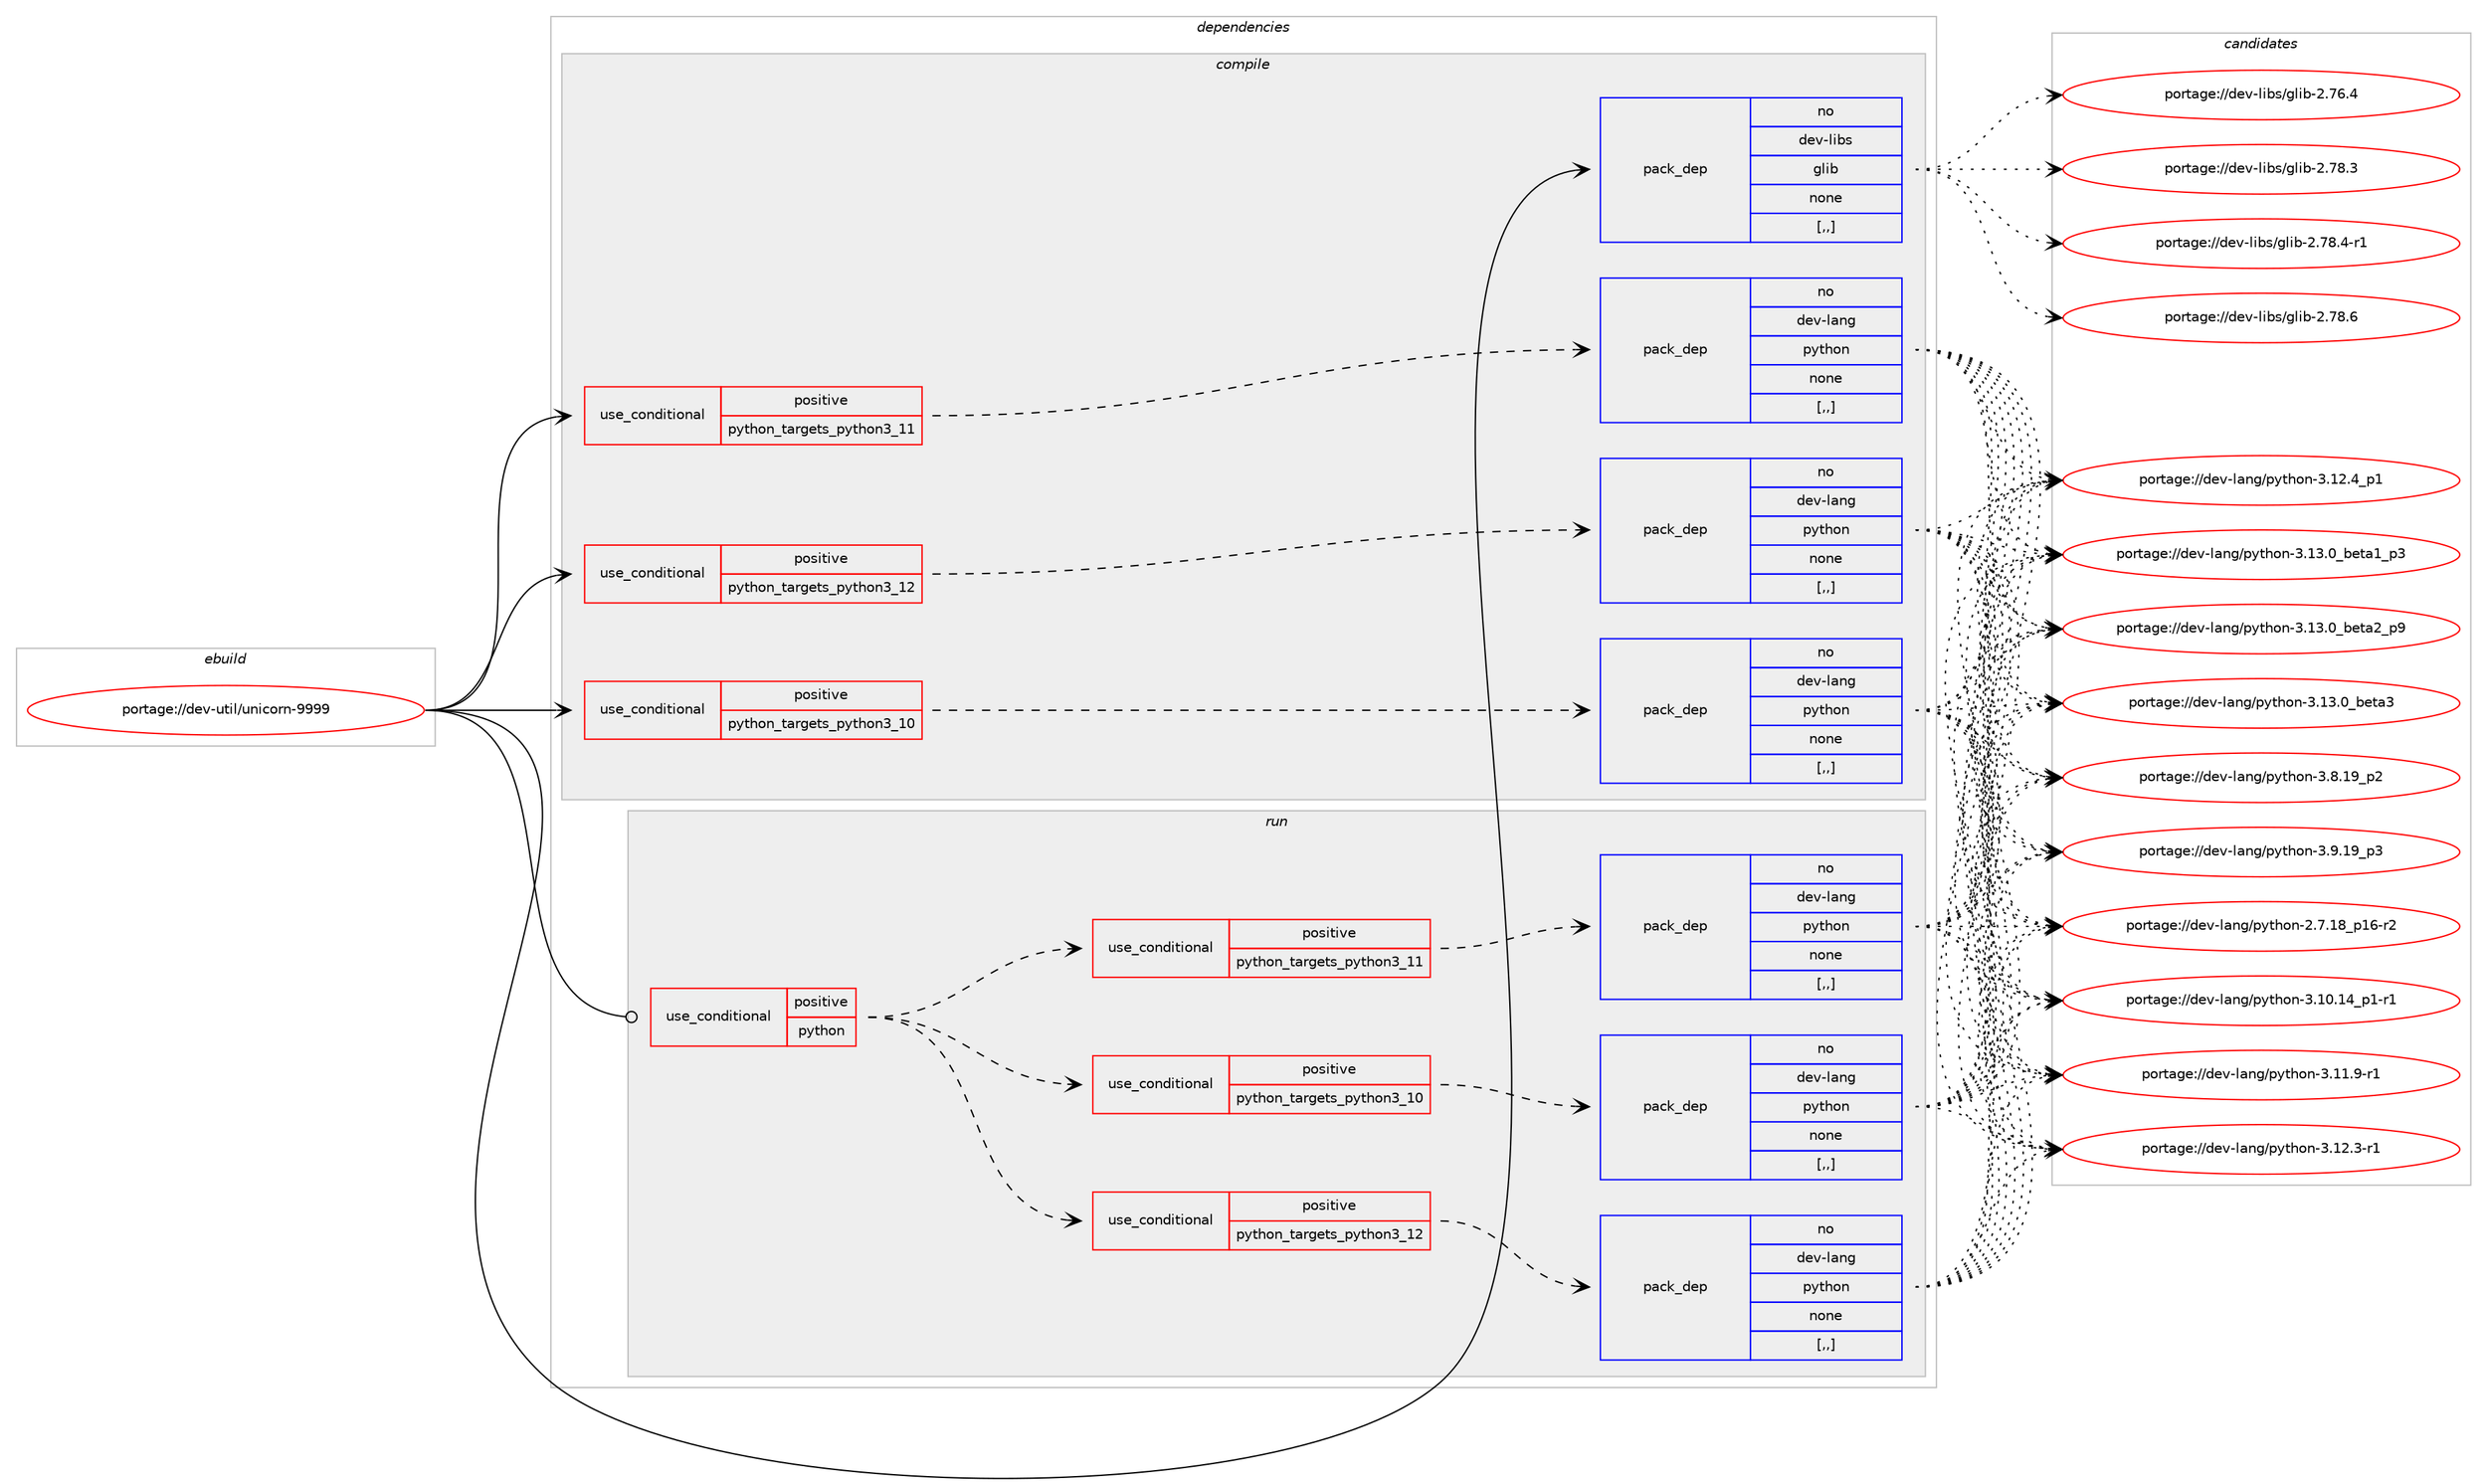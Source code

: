 digraph prolog {

# *************
# Graph options
# *************

newrank=true;
concentrate=true;
compound=true;
graph [rankdir=LR,fontname=Helvetica,fontsize=10,ranksep=1.5];#, ranksep=2.5, nodesep=0.2];
edge  [arrowhead=vee];
node  [fontname=Helvetica,fontsize=10];

# **********
# The ebuild
# **********

subgraph cluster_leftcol {
color=gray;
rank=same;
label=<<i>ebuild</i>>;
id [label="portage://dev-util/unicorn-9999", color=red, width=4, href="../dev-util/unicorn-9999.svg"];
}

# ****************
# The dependencies
# ****************

subgraph cluster_midcol {
color=gray;
label=<<i>dependencies</i>>;
subgraph cluster_compile {
fillcolor="#eeeeee";
style=filled;
label=<<i>compile</i>>;
subgraph cond60444 {
dependency215625 [label=<<TABLE BORDER="0" CELLBORDER="1" CELLSPACING="0" CELLPADDING="4"><TR><TD ROWSPAN="3" CELLPADDING="10">use_conditional</TD></TR><TR><TD>positive</TD></TR><TR><TD>python_targets_python3_10</TD></TR></TABLE>>, shape=none, color=red];
subgraph pack153750 {
dependency215626 [label=<<TABLE BORDER="0" CELLBORDER="1" CELLSPACING="0" CELLPADDING="4" WIDTH="220"><TR><TD ROWSPAN="6" CELLPADDING="30">pack_dep</TD></TR><TR><TD WIDTH="110">no</TD></TR><TR><TD>dev-lang</TD></TR><TR><TD>python</TD></TR><TR><TD>none</TD></TR><TR><TD>[,,]</TD></TR></TABLE>>, shape=none, color=blue];
}
dependency215625:e -> dependency215626:w [weight=20,style="dashed",arrowhead="vee"];
}
id:e -> dependency215625:w [weight=20,style="solid",arrowhead="vee"];
subgraph cond60445 {
dependency215627 [label=<<TABLE BORDER="0" CELLBORDER="1" CELLSPACING="0" CELLPADDING="4"><TR><TD ROWSPAN="3" CELLPADDING="10">use_conditional</TD></TR><TR><TD>positive</TD></TR><TR><TD>python_targets_python3_11</TD></TR></TABLE>>, shape=none, color=red];
subgraph pack153751 {
dependency215628 [label=<<TABLE BORDER="0" CELLBORDER="1" CELLSPACING="0" CELLPADDING="4" WIDTH="220"><TR><TD ROWSPAN="6" CELLPADDING="30">pack_dep</TD></TR><TR><TD WIDTH="110">no</TD></TR><TR><TD>dev-lang</TD></TR><TR><TD>python</TD></TR><TR><TD>none</TD></TR><TR><TD>[,,]</TD></TR></TABLE>>, shape=none, color=blue];
}
dependency215627:e -> dependency215628:w [weight=20,style="dashed",arrowhead="vee"];
}
id:e -> dependency215627:w [weight=20,style="solid",arrowhead="vee"];
subgraph cond60446 {
dependency215629 [label=<<TABLE BORDER="0" CELLBORDER="1" CELLSPACING="0" CELLPADDING="4"><TR><TD ROWSPAN="3" CELLPADDING="10">use_conditional</TD></TR><TR><TD>positive</TD></TR><TR><TD>python_targets_python3_12</TD></TR></TABLE>>, shape=none, color=red];
subgraph pack153752 {
dependency215630 [label=<<TABLE BORDER="0" CELLBORDER="1" CELLSPACING="0" CELLPADDING="4" WIDTH="220"><TR><TD ROWSPAN="6" CELLPADDING="30">pack_dep</TD></TR><TR><TD WIDTH="110">no</TD></TR><TR><TD>dev-lang</TD></TR><TR><TD>python</TD></TR><TR><TD>none</TD></TR><TR><TD>[,,]</TD></TR></TABLE>>, shape=none, color=blue];
}
dependency215629:e -> dependency215630:w [weight=20,style="dashed",arrowhead="vee"];
}
id:e -> dependency215629:w [weight=20,style="solid",arrowhead="vee"];
subgraph pack153753 {
dependency215631 [label=<<TABLE BORDER="0" CELLBORDER="1" CELLSPACING="0" CELLPADDING="4" WIDTH="220"><TR><TD ROWSPAN="6" CELLPADDING="30">pack_dep</TD></TR><TR><TD WIDTH="110">no</TD></TR><TR><TD>dev-libs</TD></TR><TR><TD>glib</TD></TR><TR><TD>none</TD></TR><TR><TD>[,,]</TD></TR></TABLE>>, shape=none, color=blue];
}
id:e -> dependency215631:w [weight=20,style="solid",arrowhead="vee"];
}
subgraph cluster_compileandrun {
fillcolor="#eeeeee";
style=filled;
label=<<i>compile and run</i>>;
}
subgraph cluster_run {
fillcolor="#eeeeee";
style=filled;
label=<<i>run</i>>;
subgraph cond60447 {
dependency215632 [label=<<TABLE BORDER="0" CELLBORDER="1" CELLSPACING="0" CELLPADDING="4"><TR><TD ROWSPAN="3" CELLPADDING="10">use_conditional</TD></TR><TR><TD>positive</TD></TR><TR><TD>python</TD></TR></TABLE>>, shape=none, color=red];
subgraph cond60448 {
dependency215633 [label=<<TABLE BORDER="0" CELLBORDER="1" CELLSPACING="0" CELLPADDING="4"><TR><TD ROWSPAN="3" CELLPADDING="10">use_conditional</TD></TR><TR><TD>positive</TD></TR><TR><TD>python_targets_python3_10</TD></TR></TABLE>>, shape=none, color=red];
subgraph pack153754 {
dependency215634 [label=<<TABLE BORDER="0" CELLBORDER="1" CELLSPACING="0" CELLPADDING="4" WIDTH="220"><TR><TD ROWSPAN="6" CELLPADDING="30">pack_dep</TD></TR><TR><TD WIDTH="110">no</TD></TR><TR><TD>dev-lang</TD></TR><TR><TD>python</TD></TR><TR><TD>none</TD></TR><TR><TD>[,,]</TD></TR></TABLE>>, shape=none, color=blue];
}
dependency215633:e -> dependency215634:w [weight=20,style="dashed",arrowhead="vee"];
}
dependency215632:e -> dependency215633:w [weight=20,style="dashed",arrowhead="vee"];
subgraph cond60449 {
dependency215635 [label=<<TABLE BORDER="0" CELLBORDER="1" CELLSPACING="0" CELLPADDING="4"><TR><TD ROWSPAN="3" CELLPADDING="10">use_conditional</TD></TR><TR><TD>positive</TD></TR><TR><TD>python_targets_python3_11</TD></TR></TABLE>>, shape=none, color=red];
subgraph pack153755 {
dependency215636 [label=<<TABLE BORDER="0" CELLBORDER="1" CELLSPACING="0" CELLPADDING="4" WIDTH="220"><TR><TD ROWSPAN="6" CELLPADDING="30">pack_dep</TD></TR><TR><TD WIDTH="110">no</TD></TR><TR><TD>dev-lang</TD></TR><TR><TD>python</TD></TR><TR><TD>none</TD></TR><TR><TD>[,,]</TD></TR></TABLE>>, shape=none, color=blue];
}
dependency215635:e -> dependency215636:w [weight=20,style="dashed",arrowhead="vee"];
}
dependency215632:e -> dependency215635:w [weight=20,style="dashed",arrowhead="vee"];
subgraph cond60450 {
dependency215637 [label=<<TABLE BORDER="0" CELLBORDER="1" CELLSPACING="0" CELLPADDING="4"><TR><TD ROWSPAN="3" CELLPADDING="10">use_conditional</TD></TR><TR><TD>positive</TD></TR><TR><TD>python_targets_python3_12</TD></TR></TABLE>>, shape=none, color=red];
subgraph pack153756 {
dependency215638 [label=<<TABLE BORDER="0" CELLBORDER="1" CELLSPACING="0" CELLPADDING="4" WIDTH="220"><TR><TD ROWSPAN="6" CELLPADDING="30">pack_dep</TD></TR><TR><TD WIDTH="110">no</TD></TR><TR><TD>dev-lang</TD></TR><TR><TD>python</TD></TR><TR><TD>none</TD></TR><TR><TD>[,,]</TD></TR></TABLE>>, shape=none, color=blue];
}
dependency215637:e -> dependency215638:w [weight=20,style="dashed",arrowhead="vee"];
}
dependency215632:e -> dependency215637:w [weight=20,style="dashed",arrowhead="vee"];
}
id:e -> dependency215632:w [weight=20,style="solid",arrowhead="odot"];
}
}

# **************
# The candidates
# **************

subgraph cluster_choices {
rank=same;
color=gray;
label=<<i>candidates</i>>;

subgraph choice153750 {
color=black;
nodesep=1;
choice100101118451089711010347112121116104111110455046554649569511249544511450 [label="portage://dev-lang/python-2.7.18_p16-r2", color=red, width=4,href="../dev-lang/python-2.7.18_p16-r2.svg"];
choice100101118451089711010347112121116104111110455146494846495295112494511449 [label="portage://dev-lang/python-3.10.14_p1-r1", color=red, width=4,href="../dev-lang/python-3.10.14_p1-r1.svg"];
choice100101118451089711010347112121116104111110455146494946574511449 [label="portage://dev-lang/python-3.11.9-r1", color=red, width=4,href="../dev-lang/python-3.11.9-r1.svg"];
choice100101118451089711010347112121116104111110455146495046514511449 [label="portage://dev-lang/python-3.12.3-r1", color=red, width=4,href="../dev-lang/python-3.12.3-r1.svg"];
choice100101118451089711010347112121116104111110455146495046529511249 [label="portage://dev-lang/python-3.12.4_p1", color=red, width=4,href="../dev-lang/python-3.12.4_p1.svg"];
choice10010111845108971101034711212111610411111045514649514648959810111697499511251 [label="portage://dev-lang/python-3.13.0_beta1_p3", color=red, width=4,href="../dev-lang/python-3.13.0_beta1_p3.svg"];
choice10010111845108971101034711212111610411111045514649514648959810111697509511257 [label="portage://dev-lang/python-3.13.0_beta2_p9", color=red, width=4,href="../dev-lang/python-3.13.0_beta2_p9.svg"];
choice1001011184510897110103471121211161041111104551464951464895981011169751 [label="portage://dev-lang/python-3.13.0_beta3", color=red, width=4,href="../dev-lang/python-3.13.0_beta3.svg"];
choice100101118451089711010347112121116104111110455146564649579511250 [label="portage://dev-lang/python-3.8.19_p2", color=red, width=4,href="../dev-lang/python-3.8.19_p2.svg"];
choice100101118451089711010347112121116104111110455146574649579511251 [label="portage://dev-lang/python-3.9.19_p3", color=red, width=4,href="../dev-lang/python-3.9.19_p3.svg"];
dependency215626:e -> choice100101118451089711010347112121116104111110455046554649569511249544511450:w [style=dotted,weight="100"];
dependency215626:e -> choice100101118451089711010347112121116104111110455146494846495295112494511449:w [style=dotted,weight="100"];
dependency215626:e -> choice100101118451089711010347112121116104111110455146494946574511449:w [style=dotted,weight="100"];
dependency215626:e -> choice100101118451089711010347112121116104111110455146495046514511449:w [style=dotted,weight="100"];
dependency215626:e -> choice100101118451089711010347112121116104111110455146495046529511249:w [style=dotted,weight="100"];
dependency215626:e -> choice10010111845108971101034711212111610411111045514649514648959810111697499511251:w [style=dotted,weight="100"];
dependency215626:e -> choice10010111845108971101034711212111610411111045514649514648959810111697509511257:w [style=dotted,weight="100"];
dependency215626:e -> choice1001011184510897110103471121211161041111104551464951464895981011169751:w [style=dotted,weight="100"];
dependency215626:e -> choice100101118451089711010347112121116104111110455146564649579511250:w [style=dotted,weight="100"];
dependency215626:e -> choice100101118451089711010347112121116104111110455146574649579511251:w [style=dotted,weight="100"];
}
subgraph choice153751 {
color=black;
nodesep=1;
choice100101118451089711010347112121116104111110455046554649569511249544511450 [label="portage://dev-lang/python-2.7.18_p16-r2", color=red, width=4,href="../dev-lang/python-2.7.18_p16-r2.svg"];
choice100101118451089711010347112121116104111110455146494846495295112494511449 [label="portage://dev-lang/python-3.10.14_p1-r1", color=red, width=4,href="../dev-lang/python-3.10.14_p1-r1.svg"];
choice100101118451089711010347112121116104111110455146494946574511449 [label="portage://dev-lang/python-3.11.9-r1", color=red, width=4,href="../dev-lang/python-3.11.9-r1.svg"];
choice100101118451089711010347112121116104111110455146495046514511449 [label="portage://dev-lang/python-3.12.3-r1", color=red, width=4,href="../dev-lang/python-3.12.3-r1.svg"];
choice100101118451089711010347112121116104111110455146495046529511249 [label="portage://dev-lang/python-3.12.4_p1", color=red, width=4,href="../dev-lang/python-3.12.4_p1.svg"];
choice10010111845108971101034711212111610411111045514649514648959810111697499511251 [label="portage://dev-lang/python-3.13.0_beta1_p3", color=red, width=4,href="../dev-lang/python-3.13.0_beta1_p3.svg"];
choice10010111845108971101034711212111610411111045514649514648959810111697509511257 [label="portage://dev-lang/python-3.13.0_beta2_p9", color=red, width=4,href="../dev-lang/python-3.13.0_beta2_p9.svg"];
choice1001011184510897110103471121211161041111104551464951464895981011169751 [label="portage://dev-lang/python-3.13.0_beta3", color=red, width=4,href="../dev-lang/python-3.13.0_beta3.svg"];
choice100101118451089711010347112121116104111110455146564649579511250 [label="portage://dev-lang/python-3.8.19_p2", color=red, width=4,href="../dev-lang/python-3.8.19_p2.svg"];
choice100101118451089711010347112121116104111110455146574649579511251 [label="portage://dev-lang/python-3.9.19_p3", color=red, width=4,href="../dev-lang/python-3.9.19_p3.svg"];
dependency215628:e -> choice100101118451089711010347112121116104111110455046554649569511249544511450:w [style=dotted,weight="100"];
dependency215628:e -> choice100101118451089711010347112121116104111110455146494846495295112494511449:w [style=dotted,weight="100"];
dependency215628:e -> choice100101118451089711010347112121116104111110455146494946574511449:w [style=dotted,weight="100"];
dependency215628:e -> choice100101118451089711010347112121116104111110455146495046514511449:w [style=dotted,weight="100"];
dependency215628:e -> choice100101118451089711010347112121116104111110455146495046529511249:w [style=dotted,weight="100"];
dependency215628:e -> choice10010111845108971101034711212111610411111045514649514648959810111697499511251:w [style=dotted,weight="100"];
dependency215628:e -> choice10010111845108971101034711212111610411111045514649514648959810111697509511257:w [style=dotted,weight="100"];
dependency215628:e -> choice1001011184510897110103471121211161041111104551464951464895981011169751:w [style=dotted,weight="100"];
dependency215628:e -> choice100101118451089711010347112121116104111110455146564649579511250:w [style=dotted,weight="100"];
dependency215628:e -> choice100101118451089711010347112121116104111110455146574649579511251:w [style=dotted,weight="100"];
}
subgraph choice153752 {
color=black;
nodesep=1;
choice100101118451089711010347112121116104111110455046554649569511249544511450 [label="portage://dev-lang/python-2.7.18_p16-r2", color=red, width=4,href="../dev-lang/python-2.7.18_p16-r2.svg"];
choice100101118451089711010347112121116104111110455146494846495295112494511449 [label="portage://dev-lang/python-3.10.14_p1-r1", color=red, width=4,href="../dev-lang/python-3.10.14_p1-r1.svg"];
choice100101118451089711010347112121116104111110455146494946574511449 [label="portage://dev-lang/python-3.11.9-r1", color=red, width=4,href="../dev-lang/python-3.11.9-r1.svg"];
choice100101118451089711010347112121116104111110455146495046514511449 [label="portage://dev-lang/python-3.12.3-r1", color=red, width=4,href="../dev-lang/python-3.12.3-r1.svg"];
choice100101118451089711010347112121116104111110455146495046529511249 [label="portage://dev-lang/python-3.12.4_p1", color=red, width=4,href="../dev-lang/python-3.12.4_p1.svg"];
choice10010111845108971101034711212111610411111045514649514648959810111697499511251 [label="portage://dev-lang/python-3.13.0_beta1_p3", color=red, width=4,href="../dev-lang/python-3.13.0_beta1_p3.svg"];
choice10010111845108971101034711212111610411111045514649514648959810111697509511257 [label="portage://dev-lang/python-3.13.0_beta2_p9", color=red, width=4,href="../dev-lang/python-3.13.0_beta2_p9.svg"];
choice1001011184510897110103471121211161041111104551464951464895981011169751 [label="portage://dev-lang/python-3.13.0_beta3", color=red, width=4,href="../dev-lang/python-3.13.0_beta3.svg"];
choice100101118451089711010347112121116104111110455146564649579511250 [label="portage://dev-lang/python-3.8.19_p2", color=red, width=4,href="../dev-lang/python-3.8.19_p2.svg"];
choice100101118451089711010347112121116104111110455146574649579511251 [label="portage://dev-lang/python-3.9.19_p3", color=red, width=4,href="../dev-lang/python-3.9.19_p3.svg"];
dependency215630:e -> choice100101118451089711010347112121116104111110455046554649569511249544511450:w [style=dotted,weight="100"];
dependency215630:e -> choice100101118451089711010347112121116104111110455146494846495295112494511449:w [style=dotted,weight="100"];
dependency215630:e -> choice100101118451089711010347112121116104111110455146494946574511449:w [style=dotted,weight="100"];
dependency215630:e -> choice100101118451089711010347112121116104111110455146495046514511449:w [style=dotted,weight="100"];
dependency215630:e -> choice100101118451089711010347112121116104111110455146495046529511249:w [style=dotted,weight="100"];
dependency215630:e -> choice10010111845108971101034711212111610411111045514649514648959810111697499511251:w [style=dotted,weight="100"];
dependency215630:e -> choice10010111845108971101034711212111610411111045514649514648959810111697509511257:w [style=dotted,weight="100"];
dependency215630:e -> choice1001011184510897110103471121211161041111104551464951464895981011169751:w [style=dotted,weight="100"];
dependency215630:e -> choice100101118451089711010347112121116104111110455146564649579511250:w [style=dotted,weight="100"];
dependency215630:e -> choice100101118451089711010347112121116104111110455146574649579511251:w [style=dotted,weight="100"];
}
subgraph choice153753 {
color=black;
nodesep=1;
choice1001011184510810598115471031081059845504655544652 [label="portage://dev-libs/glib-2.76.4", color=red, width=4,href="../dev-libs/glib-2.76.4.svg"];
choice1001011184510810598115471031081059845504655564651 [label="portage://dev-libs/glib-2.78.3", color=red, width=4,href="../dev-libs/glib-2.78.3.svg"];
choice10010111845108105981154710310810598455046555646524511449 [label="portage://dev-libs/glib-2.78.4-r1", color=red, width=4,href="../dev-libs/glib-2.78.4-r1.svg"];
choice1001011184510810598115471031081059845504655564654 [label="portage://dev-libs/glib-2.78.6", color=red, width=4,href="../dev-libs/glib-2.78.6.svg"];
dependency215631:e -> choice1001011184510810598115471031081059845504655544652:w [style=dotted,weight="100"];
dependency215631:e -> choice1001011184510810598115471031081059845504655564651:w [style=dotted,weight="100"];
dependency215631:e -> choice10010111845108105981154710310810598455046555646524511449:w [style=dotted,weight="100"];
dependency215631:e -> choice1001011184510810598115471031081059845504655564654:w [style=dotted,weight="100"];
}
subgraph choice153754 {
color=black;
nodesep=1;
choice100101118451089711010347112121116104111110455046554649569511249544511450 [label="portage://dev-lang/python-2.7.18_p16-r2", color=red, width=4,href="../dev-lang/python-2.7.18_p16-r2.svg"];
choice100101118451089711010347112121116104111110455146494846495295112494511449 [label="portage://dev-lang/python-3.10.14_p1-r1", color=red, width=4,href="../dev-lang/python-3.10.14_p1-r1.svg"];
choice100101118451089711010347112121116104111110455146494946574511449 [label="portage://dev-lang/python-3.11.9-r1", color=red, width=4,href="../dev-lang/python-3.11.9-r1.svg"];
choice100101118451089711010347112121116104111110455146495046514511449 [label="portage://dev-lang/python-3.12.3-r1", color=red, width=4,href="../dev-lang/python-3.12.3-r1.svg"];
choice100101118451089711010347112121116104111110455146495046529511249 [label="portage://dev-lang/python-3.12.4_p1", color=red, width=4,href="../dev-lang/python-3.12.4_p1.svg"];
choice10010111845108971101034711212111610411111045514649514648959810111697499511251 [label="portage://dev-lang/python-3.13.0_beta1_p3", color=red, width=4,href="../dev-lang/python-3.13.0_beta1_p3.svg"];
choice10010111845108971101034711212111610411111045514649514648959810111697509511257 [label="portage://dev-lang/python-3.13.0_beta2_p9", color=red, width=4,href="../dev-lang/python-3.13.0_beta2_p9.svg"];
choice1001011184510897110103471121211161041111104551464951464895981011169751 [label="portage://dev-lang/python-3.13.0_beta3", color=red, width=4,href="../dev-lang/python-3.13.0_beta3.svg"];
choice100101118451089711010347112121116104111110455146564649579511250 [label="portage://dev-lang/python-3.8.19_p2", color=red, width=4,href="../dev-lang/python-3.8.19_p2.svg"];
choice100101118451089711010347112121116104111110455146574649579511251 [label="portage://dev-lang/python-3.9.19_p3", color=red, width=4,href="../dev-lang/python-3.9.19_p3.svg"];
dependency215634:e -> choice100101118451089711010347112121116104111110455046554649569511249544511450:w [style=dotted,weight="100"];
dependency215634:e -> choice100101118451089711010347112121116104111110455146494846495295112494511449:w [style=dotted,weight="100"];
dependency215634:e -> choice100101118451089711010347112121116104111110455146494946574511449:w [style=dotted,weight="100"];
dependency215634:e -> choice100101118451089711010347112121116104111110455146495046514511449:w [style=dotted,weight="100"];
dependency215634:e -> choice100101118451089711010347112121116104111110455146495046529511249:w [style=dotted,weight="100"];
dependency215634:e -> choice10010111845108971101034711212111610411111045514649514648959810111697499511251:w [style=dotted,weight="100"];
dependency215634:e -> choice10010111845108971101034711212111610411111045514649514648959810111697509511257:w [style=dotted,weight="100"];
dependency215634:e -> choice1001011184510897110103471121211161041111104551464951464895981011169751:w [style=dotted,weight="100"];
dependency215634:e -> choice100101118451089711010347112121116104111110455146564649579511250:w [style=dotted,weight="100"];
dependency215634:e -> choice100101118451089711010347112121116104111110455146574649579511251:w [style=dotted,weight="100"];
}
subgraph choice153755 {
color=black;
nodesep=1;
choice100101118451089711010347112121116104111110455046554649569511249544511450 [label="portage://dev-lang/python-2.7.18_p16-r2", color=red, width=4,href="../dev-lang/python-2.7.18_p16-r2.svg"];
choice100101118451089711010347112121116104111110455146494846495295112494511449 [label="portage://dev-lang/python-3.10.14_p1-r1", color=red, width=4,href="../dev-lang/python-3.10.14_p1-r1.svg"];
choice100101118451089711010347112121116104111110455146494946574511449 [label="portage://dev-lang/python-3.11.9-r1", color=red, width=4,href="../dev-lang/python-3.11.9-r1.svg"];
choice100101118451089711010347112121116104111110455146495046514511449 [label="portage://dev-lang/python-3.12.3-r1", color=red, width=4,href="../dev-lang/python-3.12.3-r1.svg"];
choice100101118451089711010347112121116104111110455146495046529511249 [label="portage://dev-lang/python-3.12.4_p1", color=red, width=4,href="../dev-lang/python-3.12.4_p1.svg"];
choice10010111845108971101034711212111610411111045514649514648959810111697499511251 [label="portage://dev-lang/python-3.13.0_beta1_p3", color=red, width=4,href="../dev-lang/python-3.13.0_beta1_p3.svg"];
choice10010111845108971101034711212111610411111045514649514648959810111697509511257 [label="portage://dev-lang/python-3.13.0_beta2_p9", color=red, width=4,href="../dev-lang/python-3.13.0_beta2_p9.svg"];
choice1001011184510897110103471121211161041111104551464951464895981011169751 [label="portage://dev-lang/python-3.13.0_beta3", color=red, width=4,href="../dev-lang/python-3.13.0_beta3.svg"];
choice100101118451089711010347112121116104111110455146564649579511250 [label="portage://dev-lang/python-3.8.19_p2", color=red, width=4,href="../dev-lang/python-3.8.19_p2.svg"];
choice100101118451089711010347112121116104111110455146574649579511251 [label="portage://dev-lang/python-3.9.19_p3", color=red, width=4,href="../dev-lang/python-3.9.19_p3.svg"];
dependency215636:e -> choice100101118451089711010347112121116104111110455046554649569511249544511450:w [style=dotted,weight="100"];
dependency215636:e -> choice100101118451089711010347112121116104111110455146494846495295112494511449:w [style=dotted,weight="100"];
dependency215636:e -> choice100101118451089711010347112121116104111110455146494946574511449:w [style=dotted,weight="100"];
dependency215636:e -> choice100101118451089711010347112121116104111110455146495046514511449:w [style=dotted,weight="100"];
dependency215636:e -> choice100101118451089711010347112121116104111110455146495046529511249:w [style=dotted,weight="100"];
dependency215636:e -> choice10010111845108971101034711212111610411111045514649514648959810111697499511251:w [style=dotted,weight="100"];
dependency215636:e -> choice10010111845108971101034711212111610411111045514649514648959810111697509511257:w [style=dotted,weight="100"];
dependency215636:e -> choice1001011184510897110103471121211161041111104551464951464895981011169751:w [style=dotted,weight="100"];
dependency215636:e -> choice100101118451089711010347112121116104111110455146564649579511250:w [style=dotted,weight="100"];
dependency215636:e -> choice100101118451089711010347112121116104111110455146574649579511251:w [style=dotted,weight="100"];
}
subgraph choice153756 {
color=black;
nodesep=1;
choice100101118451089711010347112121116104111110455046554649569511249544511450 [label="portage://dev-lang/python-2.7.18_p16-r2", color=red, width=4,href="../dev-lang/python-2.7.18_p16-r2.svg"];
choice100101118451089711010347112121116104111110455146494846495295112494511449 [label="portage://dev-lang/python-3.10.14_p1-r1", color=red, width=4,href="../dev-lang/python-3.10.14_p1-r1.svg"];
choice100101118451089711010347112121116104111110455146494946574511449 [label="portage://dev-lang/python-3.11.9-r1", color=red, width=4,href="../dev-lang/python-3.11.9-r1.svg"];
choice100101118451089711010347112121116104111110455146495046514511449 [label="portage://dev-lang/python-3.12.3-r1", color=red, width=4,href="../dev-lang/python-3.12.3-r1.svg"];
choice100101118451089711010347112121116104111110455146495046529511249 [label="portage://dev-lang/python-3.12.4_p1", color=red, width=4,href="../dev-lang/python-3.12.4_p1.svg"];
choice10010111845108971101034711212111610411111045514649514648959810111697499511251 [label="portage://dev-lang/python-3.13.0_beta1_p3", color=red, width=4,href="../dev-lang/python-3.13.0_beta1_p3.svg"];
choice10010111845108971101034711212111610411111045514649514648959810111697509511257 [label="portage://dev-lang/python-3.13.0_beta2_p9", color=red, width=4,href="../dev-lang/python-3.13.0_beta2_p9.svg"];
choice1001011184510897110103471121211161041111104551464951464895981011169751 [label="portage://dev-lang/python-3.13.0_beta3", color=red, width=4,href="../dev-lang/python-3.13.0_beta3.svg"];
choice100101118451089711010347112121116104111110455146564649579511250 [label="portage://dev-lang/python-3.8.19_p2", color=red, width=4,href="../dev-lang/python-3.8.19_p2.svg"];
choice100101118451089711010347112121116104111110455146574649579511251 [label="portage://dev-lang/python-3.9.19_p3", color=red, width=4,href="../dev-lang/python-3.9.19_p3.svg"];
dependency215638:e -> choice100101118451089711010347112121116104111110455046554649569511249544511450:w [style=dotted,weight="100"];
dependency215638:e -> choice100101118451089711010347112121116104111110455146494846495295112494511449:w [style=dotted,weight="100"];
dependency215638:e -> choice100101118451089711010347112121116104111110455146494946574511449:w [style=dotted,weight="100"];
dependency215638:e -> choice100101118451089711010347112121116104111110455146495046514511449:w [style=dotted,weight="100"];
dependency215638:e -> choice100101118451089711010347112121116104111110455146495046529511249:w [style=dotted,weight="100"];
dependency215638:e -> choice10010111845108971101034711212111610411111045514649514648959810111697499511251:w [style=dotted,weight="100"];
dependency215638:e -> choice10010111845108971101034711212111610411111045514649514648959810111697509511257:w [style=dotted,weight="100"];
dependency215638:e -> choice1001011184510897110103471121211161041111104551464951464895981011169751:w [style=dotted,weight="100"];
dependency215638:e -> choice100101118451089711010347112121116104111110455146564649579511250:w [style=dotted,weight="100"];
dependency215638:e -> choice100101118451089711010347112121116104111110455146574649579511251:w [style=dotted,weight="100"];
}
}

}
